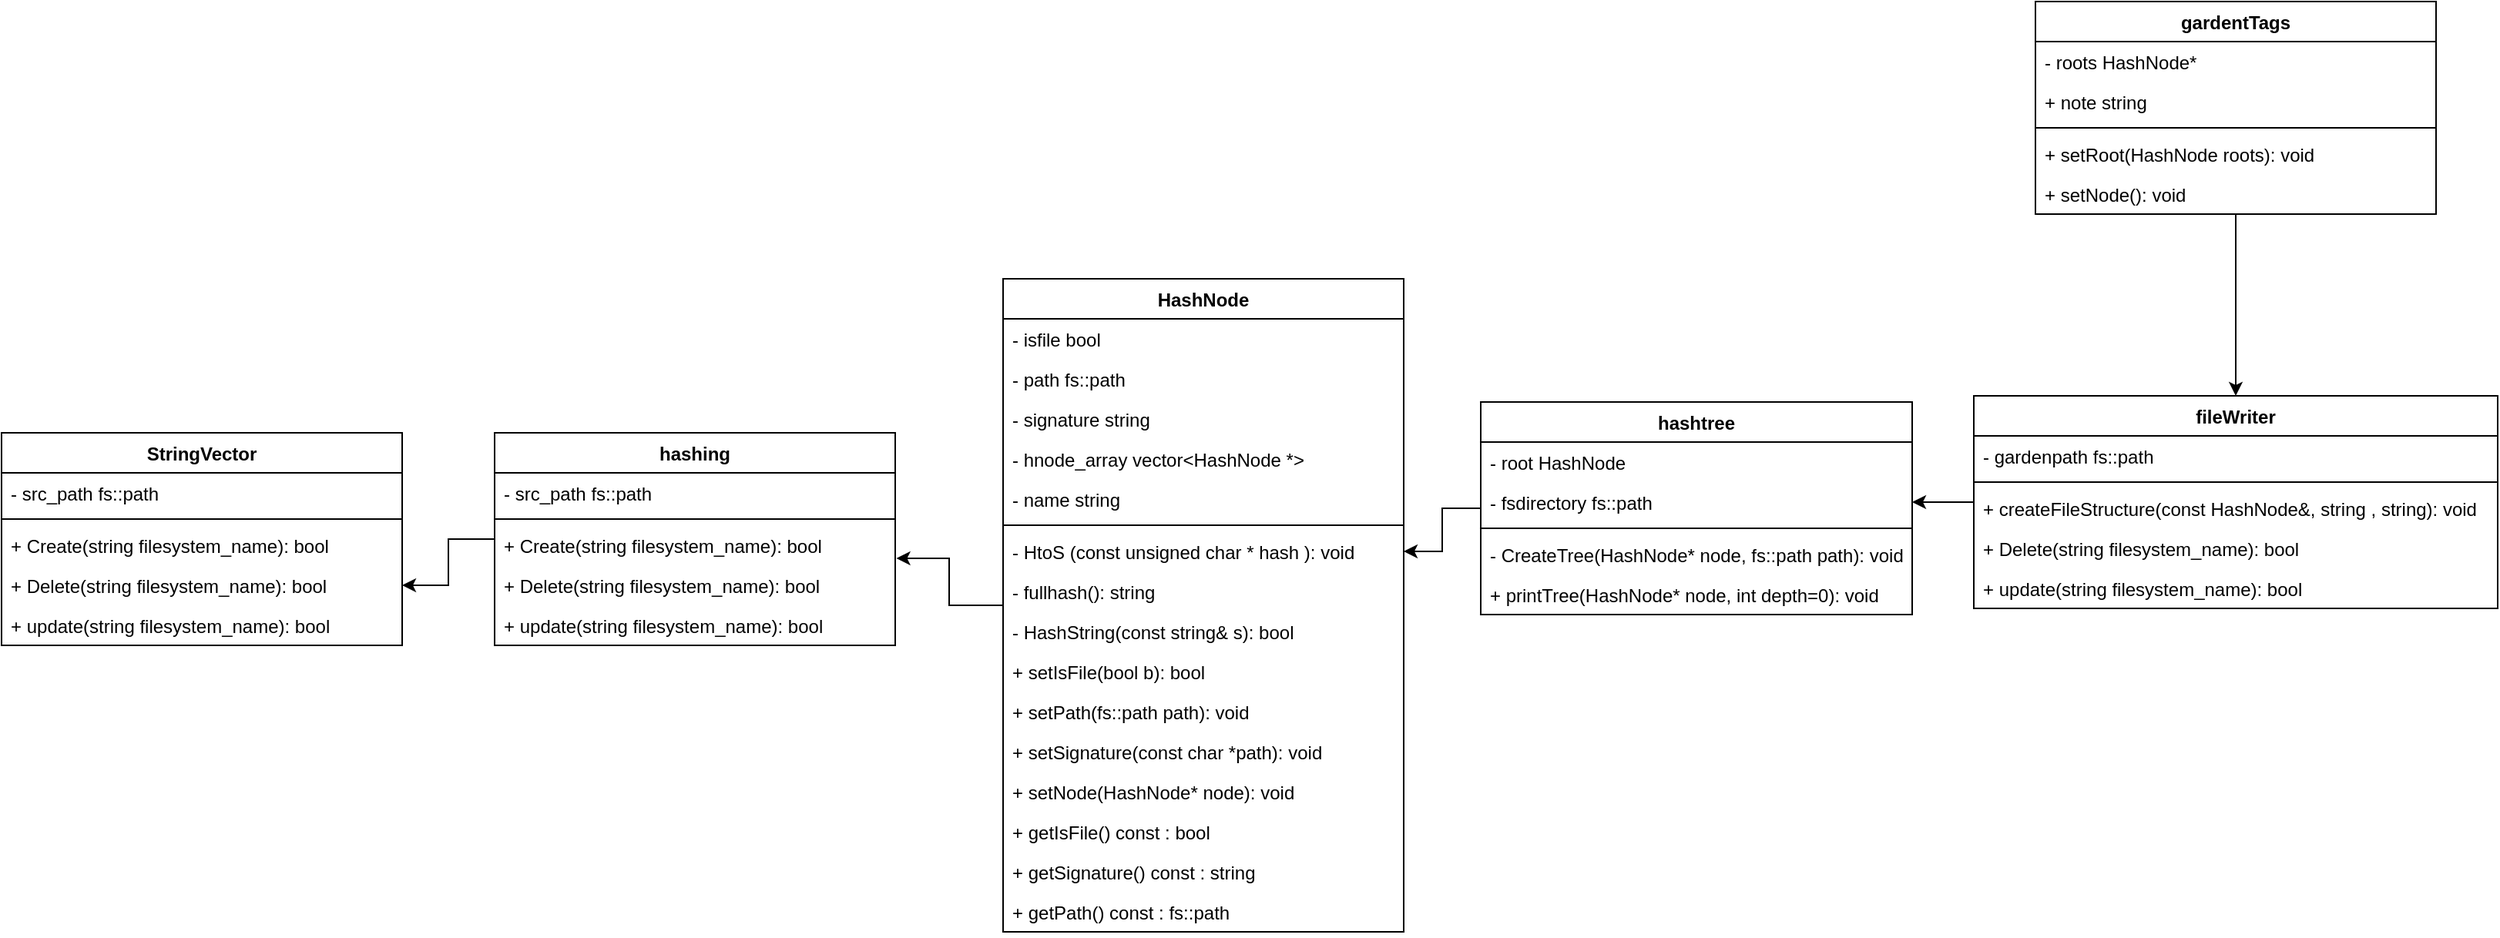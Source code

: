 <mxfile version="26.1.1">
  <diagram name="Page-1" id="80t52LJbAGnGbvyIK6xW">
    <mxGraphModel dx="782" dy="337" grid="1" gridSize="10" guides="1" tooltips="1" connect="1" arrows="1" fold="1" page="1" pageScale="1" pageWidth="3300" pageHeight="4681" math="0" shadow="0">
      <root>
        <mxCell id="0" />
        <mxCell id="1" parent="0" />
        <mxCell id="n_ILbymL3zQHqLycvMSJ-27" value="" style="edgeStyle=orthogonalEdgeStyle;rounded=0;orthogonalLoop=1;jettySize=auto;html=1;entryX=1.003;entryY=0.826;entryDx=0;entryDy=0;entryPerimeter=0;" edge="1" parent="1" source="T-ztOBFdZPyea2kKap5X-1" target="T-ztOBFdZPyea2kKap5X-22">
          <mxGeometry relative="1" as="geometry">
            <mxPoint x="1160" y="812" as="targetPoint" />
            <Array as="points" />
          </mxGeometry>
        </mxCell>
        <mxCell id="T-ztOBFdZPyea2kKap5X-1" value="&lt;div&gt;HashNode&lt;/div&gt;" style="swimlane;fontStyle=1;align=center;verticalAlign=top;childLayout=stackLayout;horizontal=1;startSize=26;horizontalStack=0;resizeParent=1;resizeParentMax=0;resizeLast=0;collapsible=1;marginBottom=0;whiteSpace=wrap;html=1;" parent="1" vertex="1">
          <mxGeometry x="1260" y="630" width="260" height="424" as="geometry" />
        </mxCell>
        <mxCell id="n_ILbymL3zQHqLycvMSJ-4" value="- isfile bool" style="text;strokeColor=none;fillColor=none;align=left;verticalAlign=top;spacingLeft=4;spacingRight=4;overflow=hidden;rotatable=0;points=[[0,0.5],[1,0.5]];portConstraint=eastwest;whiteSpace=wrap;html=1;" vertex="1" parent="T-ztOBFdZPyea2kKap5X-1">
          <mxGeometry y="26" width="260" height="26" as="geometry" />
        </mxCell>
        <mxCell id="T-ztOBFdZPyea2kKap5X-2" value="- path fs::path" style="text;strokeColor=none;fillColor=none;align=left;verticalAlign=top;spacingLeft=4;spacingRight=4;overflow=hidden;rotatable=0;points=[[0,0.5],[1,0.5]];portConstraint=eastwest;whiteSpace=wrap;html=1;" parent="T-ztOBFdZPyea2kKap5X-1" vertex="1">
          <mxGeometry y="52" width="260" height="26" as="geometry" />
        </mxCell>
        <mxCell id="T-ztOBFdZPyea2kKap5X-31" value="- signature string" style="text;strokeColor=none;fillColor=none;align=left;verticalAlign=top;spacingLeft=4;spacingRight=4;overflow=hidden;rotatable=0;points=[[0,0.5],[1,0.5]];portConstraint=eastwest;whiteSpace=wrap;html=1;" parent="T-ztOBFdZPyea2kKap5X-1" vertex="1">
          <mxGeometry y="78" width="260" height="26" as="geometry" />
        </mxCell>
        <mxCell id="T-ztOBFdZPyea2kKap5X-32" value="- hnode_array vector&amp;lt;HashNode *&amp;gt;" style="text;strokeColor=none;fillColor=none;align=left;verticalAlign=top;spacingLeft=4;spacingRight=4;overflow=hidden;rotatable=0;points=[[0,0.5],[1,0.5]];portConstraint=eastwest;whiteSpace=wrap;html=1;" parent="T-ztOBFdZPyea2kKap5X-1" vertex="1">
          <mxGeometry y="104" width="260" height="26" as="geometry" />
        </mxCell>
        <mxCell id="T-ztOBFdZPyea2kKap5X-33" value="- name string" style="text;strokeColor=none;fillColor=none;align=left;verticalAlign=top;spacingLeft=4;spacingRight=4;overflow=hidden;rotatable=0;points=[[0,0.5],[1,0.5]];portConstraint=eastwest;whiteSpace=wrap;html=1;" parent="T-ztOBFdZPyea2kKap5X-1" vertex="1">
          <mxGeometry y="130" width="260" height="26" as="geometry" />
        </mxCell>
        <mxCell id="T-ztOBFdZPyea2kKap5X-3" value="" style="line;strokeWidth=1;fillColor=none;align=left;verticalAlign=middle;spacingTop=-1;spacingLeft=3;spacingRight=3;rotatable=0;labelPosition=right;points=[];portConstraint=eastwest;strokeColor=inherit;" parent="T-ztOBFdZPyea2kKap5X-1" vertex="1">
          <mxGeometry y="156" width="260" height="8" as="geometry" />
        </mxCell>
        <mxCell id="T-ztOBFdZPyea2kKap5X-4" value="- HtoS (const unsigned char * hash ): void" style="text;strokeColor=none;fillColor=none;align=left;verticalAlign=top;spacingLeft=4;spacingRight=4;overflow=hidden;rotatable=0;points=[[0,0.5],[1,0.5]];portConstraint=eastwest;whiteSpace=wrap;html=1;" parent="T-ztOBFdZPyea2kKap5X-1" vertex="1">
          <mxGeometry y="164" width="260" height="26" as="geometry" />
        </mxCell>
        <mxCell id="T-ztOBFdZPyea2kKap5X-5" value="- fullhash(): string" style="text;strokeColor=none;fillColor=none;align=left;verticalAlign=top;spacingLeft=4;spacingRight=4;overflow=hidden;rotatable=0;points=[[0,0.5],[1,0.5]];portConstraint=eastwest;whiteSpace=wrap;html=1;" parent="T-ztOBFdZPyea2kKap5X-1" vertex="1">
          <mxGeometry y="190" width="260" height="26" as="geometry" />
        </mxCell>
        <mxCell id="T-ztOBFdZPyea2kKap5X-6" value="- HashString(const string&amp;amp; s): bool" style="text;strokeColor=none;fillColor=none;align=left;verticalAlign=top;spacingLeft=4;spacingRight=4;overflow=hidden;rotatable=0;points=[[0,0.5],[1,0.5]];portConstraint=eastwest;whiteSpace=wrap;html=1;" parent="T-ztOBFdZPyea2kKap5X-1" vertex="1">
          <mxGeometry y="216" width="260" height="26" as="geometry" />
        </mxCell>
        <mxCell id="n_ILbymL3zQHqLycvMSJ-5" value="+ setIsFile(bool b): bool" style="text;strokeColor=none;fillColor=none;align=left;verticalAlign=top;spacingLeft=4;spacingRight=4;overflow=hidden;rotatable=0;points=[[0,0.5],[1,0.5]];portConstraint=eastwest;whiteSpace=wrap;html=1;" vertex="1" parent="T-ztOBFdZPyea2kKap5X-1">
          <mxGeometry y="242" width="260" height="26" as="geometry" />
        </mxCell>
        <mxCell id="n_ILbymL3zQHqLycvMSJ-2" value="+ setPath(fs::path path): void" style="text;strokeColor=none;fillColor=none;align=left;verticalAlign=top;spacingLeft=4;spacingRight=4;overflow=hidden;rotatable=0;points=[[0,0.5],[1,0.5]];portConstraint=eastwest;whiteSpace=wrap;html=1;" vertex="1" parent="T-ztOBFdZPyea2kKap5X-1">
          <mxGeometry y="268" width="260" height="26" as="geometry" />
        </mxCell>
        <mxCell id="n_ILbymL3zQHqLycvMSJ-1" value="+ setSignature(const char *path): void" style="text;strokeColor=none;fillColor=none;align=left;verticalAlign=top;spacingLeft=4;spacingRight=4;overflow=hidden;rotatable=0;points=[[0,0.5],[1,0.5]];portConstraint=eastwest;whiteSpace=wrap;html=1;" vertex="1" parent="T-ztOBFdZPyea2kKap5X-1">
          <mxGeometry y="294" width="260" height="26" as="geometry" />
        </mxCell>
        <mxCell id="n_ILbymL3zQHqLycvMSJ-3" value="+ setNode(HashNode* node): void" style="text;strokeColor=none;fillColor=none;align=left;verticalAlign=top;spacingLeft=4;spacingRight=4;overflow=hidden;rotatable=0;points=[[0,0.5],[1,0.5]];portConstraint=eastwest;whiteSpace=wrap;html=1;" vertex="1" parent="T-ztOBFdZPyea2kKap5X-1">
          <mxGeometry y="320" width="260" height="26" as="geometry" />
        </mxCell>
        <mxCell id="n_ILbymL3zQHqLycvMSJ-7" value="+ getIsFile() const : bool" style="text;strokeColor=none;fillColor=none;align=left;verticalAlign=top;spacingLeft=4;spacingRight=4;overflow=hidden;rotatable=0;points=[[0,0.5],[1,0.5]];portConstraint=eastwest;whiteSpace=wrap;html=1;" vertex="1" parent="T-ztOBFdZPyea2kKap5X-1">
          <mxGeometry y="346" width="260" height="26" as="geometry" />
        </mxCell>
        <mxCell id="n_ILbymL3zQHqLycvMSJ-8" value="+ getSignature() const : string" style="text;strokeColor=none;fillColor=none;align=left;verticalAlign=top;spacingLeft=4;spacingRight=4;overflow=hidden;rotatable=0;points=[[0,0.5],[1,0.5]];portConstraint=eastwest;whiteSpace=wrap;html=1;" vertex="1" parent="T-ztOBFdZPyea2kKap5X-1">
          <mxGeometry y="372" width="260" height="26" as="geometry" />
        </mxCell>
        <mxCell id="n_ILbymL3zQHqLycvMSJ-9" value="+ getPath() const : fs::path" style="text;strokeColor=none;fillColor=none;align=left;verticalAlign=top;spacingLeft=4;spacingRight=4;overflow=hidden;rotatable=0;points=[[0,0.5],[1,0.5]];portConstraint=eastwest;whiteSpace=wrap;html=1;" vertex="1" parent="T-ztOBFdZPyea2kKap5X-1">
          <mxGeometry y="398" width="260" height="26" as="geometry" />
        </mxCell>
        <mxCell id="n_ILbymL3zQHqLycvMSJ-29" style="edgeStyle=orthogonalEdgeStyle;rounded=0;orthogonalLoop=1;jettySize=auto;html=1;entryX=1;entryY=0.5;entryDx=0;entryDy=0;" edge="1" parent="1" source="T-ztOBFdZPyea2kKap5X-7" target="n_ILbymL3zQHqLycvMSJ-10">
          <mxGeometry relative="1" as="geometry" />
        </mxCell>
        <mxCell id="T-ztOBFdZPyea2kKap5X-7" value="&lt;div&gt;fileWriter&lt;/div&gt;" style="swimlane;fontStyle=1;align=center;verticalAlign=top;childLayout=stackLayout;horizontal=1;startSize=26;horizontalStack=0;resizeParent=1;resizeParentMax=0;resizeLast=0;collapsible=1;marginBottom=0;whiteSpace=wrap;html=1;" parent="1" vertex="1">
          <mxGeometry x="1890" y="706" width="340" height="138" as="geometry" />
        </mxCell>
        <mxCell id="T-ztOBFdZPyea2kKap5X-8" value="- gardenpath fs::path" style="text;strokeColor=none;fillColor=none;align=left;verticalAlign=top;spacingLeft=4;spacingRight=4;overflow=hidden;rotatable=0;points=[[0,0.5],[1,0.5]];portConstraint=eastwest;whiteSpace=wrap;html=1;" parent="T-ztOBFdZPyea2kKap5X-7" vertex="1">
          <mxGeometry y="26" width="340" height="26" as="geometry" />
        </mxCell>
        <mxCell id="T-ztOBFdZPyea2kKap5X-9" value="" style="line;strokeWidth=1;fillColor=none;align=left;verticalAlign=middle;spacingTop=-1;spacingLeft=3;spacingRight=3;rotatable=0;labelPosition=right;points=[];portConstraint=eastwest;strokeColor=inherit;" parent="T-ztOBFdZPyea2kKap5X-7" vertex="1">
          <mxGeometry y="52" width="340" height="8" as="geometry" />
        </mxCell>
        <mxCell id="T-ztOBFdZPyea2kKap5X-10" value="+ createFileStructure(const HashNode&amp;amp;, string , string): void" style="text;strokeColor=none;fillColor=none;align=left;verticalAlign=top;spacingLeft=4;spacingRight=4;overflow=hidden;rotatable=0;points=[[0,0.5],[1,0.5]];portConstraint=eastwest;whiteSpace=wrap;html=1;" parent="T-ztOBFdZPyea2kKap5X-7" vertex="1">
          <mxGeometry y="60" width="340" height="26" as="geometry" />
        </mxCell>
        <mxCell id="T-ztOBFdZPyea2kKap5X-11" value="+ Delete(string filesystem_name): bool" style="text;strokeColor=none;fillColor=none;align=left;verticalAlign=top;spacingLeft=4;spacingRight=4;overflow=hidden;rotatable=0;points=[[0,0.5],[1,0.5]];portConstraint=eastwest;whiteSpace=wrap;html=1;" parent="T-ztOBFdZPyea2kKap5X-7" vertex="1">
          <mxGeometry y="86" width="340" height="26" as="geometry" />
        </mxCell>
        <mxCell id="T-ztOBFdZPyea2kKap5X-12" value="+ update(string filesystem_name): bool" style="text;strokeColor=none;fillColor=none;align=left;verticalAlign=top;spacingLeft=4;spacingRight=4;overflow=hidden;rotatable=0;points=[[0,0.5],[1,0.5]];portConstraint=eastwest;whiteSpace=wrap;html=1;" parent="T-ztOBFdZPyea2kKap5X-7" vertex="1">
          <mxGeometry y="112" width="340" height="26" as="geometry" />
        </mxCell>
        <mxCell id="n_ILbymL3zQHqLycvMSJ-30" value="" style="edgeStyle=orthogonalEdgeStyle;rounded=0;orthogonalLoop=1;jettySize=auto;html=1;entryX=1;entryY=0.5;entryDx=0;entryDy=0;" edge="1" parent="1" source="T-ztOBFdZPyea2kKap5X-13" target="T-ztOBFdZPyea2kKap5X-4">
          <mxGeometry relative="1" as="geometry" />
        </mxCell>
        <mxCell id="T-ztOBFdZPyea2kKap5X-13" value="&lt;div&gt;hashtree&lt;/div&gt;" style="swimlane;fontStyle=1;align=center;verticalAlign=top;childLayout=stackLayout;horizontal=1;startSize=26;horizontalStack=0;resizeParent=1;resizeParentMax=0;resizeLast=0;collapsible=1;marginBottom=0;whiteSpace=wrap;html=1;" parent="1" vertex="1">
          <mxGeometry x="1570" y="710" width="280" height="138" as="geometry" />
        </mxCell>
        <mxCell id="T-ztOBFdZPyea2kKap5X-14" value="- root HashNode" style="text;strokeColor=none;fillColor=none;align=left;verticalAlign=top;spacingLeft=4;spacingRight=4;overflow=hidden;rotatable=0;points=[[0,0.5],[1,0.5]];portConstraint=eastwest;whiteSpace=wrap;html=1;" parent="T-ztOBFdZPyea2kKap5X-13" vertex="1">
          <mxGeometry y="26" width="280" height="26" as="geometry" />
        </mxCell>
        <mxCell id="n_ILbymL3zQHqLycvMSJ-10" value="- fsdirectory fs::path" style="text;strokeColor=none;fillColor=none;align=left;verticalAlign=top;spacingLeft=4;spacingRight=4;overflow=hidden;rotatable=0;points=[[0,0.5],[1,0.5]];portConstraint=eastwest;whiteSpace=wrap;html=1;" vertex="1" parent="T-ztOBFdZPyea2kKap5X-13">
          <mxGeometry y="52" width="280" height="26" as="geometry" />
        </mxCell>
        <mxCell id="T-ztOBFdZPyea2kKap5X-15" value="" style="line;strokeWidth=1;fillColor=none;align=left;verticalAlign=middle;spacingTop=-1;spacingLeft=3;spacingRight=3;rotatable=0;labelPosition=right;points=[];portConstraint=eastwest;strokeColor=inherit;" parent="T-ztOBFdZPyea2kKap5X-13" vertex="1">
          <mxGeometry y="78" width="280" height="8" as="geometry" />
        </mxCell>
        <mxCell id="T-ztOBFdZPyea2kKap5X-16" value="- CreateTree(HashNode* node, fs::path path): void" style="text;strokeColor=none;fillColor=none;align=left;verticalAlign=top;spacingLeft=4;spacingRight=4;overflow=hidden;rotatable=0;points=[[0,0.5],[1,0.5]];portConstraint=eastwest;whiteSpace=wrap;html=1;" parent="T-ztOBFdZPyea2kKap5X-13" vertex="1">
          <mxGeometry y="86" width="280" height="26" as="geometry" />
        </mxCell>
        <mxCell id="T-ztOBFdZPyea2kKap5X-17" value="+ printTree(HashNode* node, int depth=0): void" style="text;strokeColor=none;fillColor=none;align=left;verticalAlign=top;spacingLeft=4;spacingRight=4;overflow=hidden;rotatable=0;points=[[0,0.5],[1,0.5]];portConstraint=eastwest;whiteSpace=wrap;html=1;" parent="T-ztOBFdZPyea2kKap5X-13" vertex="1">
          <mxGeometry y="112" width="280" height="26" as="geometry" />
        </mxCell>
        <mxCell id="n_ILbymL3zQHqLycvMSJ-28" value="" style="edgeStyle=orthogonalEdgeStyle;rounded=0;orthogonalLoop=1;jettySize=auto;html=1;" edge="1" parent="1" source="T-ztOBFdZPyea2kKap5X-19" target="T-ztOBFdZPyea2kKap5X-29">
          <mxGeometry relative="1" as="geometry">
            <Array as="points">
              <mxPoint x="900" y="799" />
              <mxPoint x="900" y="829" />
            </Array>
          </mxGeometry>
        </mxCell>
        <mxCell id="T-ztOBFdZPyea2kKap5X-19" value="&lt;div&gt;hashing&lt;/div&gt;" style="swimlane;fontStyle=1;align=center;verticalAlign=top;childLayout=stackLayout;horizontal=1;startSize=26;horizontalStack=0;resizeParent=1;resizeParentMax=0;resizeLast=0;collapsible=1;marginBottom=0;whiteSpace=wrap;html=1;" parent="1" vertex="1">
          <mxGeometry x="930" y="730" width="260" height="138" as="geometry" />
        </mxCell>
        <mxCell id="T-ztOBFdZPyea2kKap5X-20" value="- src_path fs::path" style="text;strokeColor=none;fillColor=none;align=left;verticalAlign=top;spacingLeft=4;spacingRight=4;overflow=hidden;rotatable=0;points=[[0,0.5],[1,0.5]];portConstraint=eastwest;whiteSpace=wrap;html=1;" parent="T-ztOBFdZPyea2kKap5X-19" vertex="1">
          <mxGeometry y="26" width="260" height="26" as="geometry" />
        </mxCell>
        <mxCell id="T-ztOBFdZPyea2kKap5X-21" value="" style="line;strokeWidth=1;fillColor=none;align=left;verticalAlign=middle;spacingTop=-1;spacingLeft=3;spacingRight=3;rotatable=0;labelPosition=right;points=[];portConstraint=eastwest;strokeColor=inherit;" parent="T-ztOBFdZPyea2kKap5X-19" vertex="1">
          <mxGeometry y="52" width="260" height="8" as="geometry" />
        </mxCell>
        <mxCell id="T-ztOBFdZPyea2kKap5X-22" value="+ Create(string filesystem_name): bool" style="text;strokeColor=none;fillColor=none;align=left;verticalAlign=top;spacingLeft=4;spacingRight=4;overflow=hidden;rotatable=0;points=[[0,0.5],[1,0.5]];portConstraint=eastwest;whiteSpace=wrap;html=1;" parent="T-ztOBFdZPyea2kKap5X-19" vertex="1">
          <mxGeometry y="60" width="260" height="26" as="geometry" />
        </mxCell>
        <mxCell id="T-ztOBFdZPyea2kKap5X-23" value="+ Delete(string filesystem_name): bool" style="text;strokeColor=none;fillColor=none;align=left;verticalAlign=top;spacingLeft=4;spacingRight=4;overflow=hidden;rotatable=0;points=[[0,0.5],[1,0.5]];portConstraint=eastwest;whiteSpace=wrap;html=1;" parent="T-ztOBFdZPyea2kKap5X-19" vertex="1">
          <mxGeometry y="86" width="260" height="26" as="geometry" />
        </mxCell>
        <mxCell id="T-ztOBFdZPyea2kKap5X-24" value="+ update(string filesystem_name): bool" style="text;strokeColor=none;fillColor=none;align=left;verticalAlign=top;spacingLeft=4;spacingRight=4;overflow=hidden;rotatable=0;points=[[0,0.5],[1,0.5]];portConstraint=eastwest;whiteSpace=wrap;html=1;" parent="T-ztOBFdZPyea2kKap5X-19" vertex="1">
          <mxGeometry y="112" width="260" height="26" as="geometry" />
        </mxCell>
        <mxCell id="T-ztOBFdZPyea2kKap5X-25" value="StringVector" style="swimlane;fontStyle=1;align=center;verticalAlign=top;childLayout=stackLayout;horizontal=1;startSize=26;horizontalStack=0;resizeParent=1;resizeParentMax=0;resizeLast=0;collapsible=1;marginBottom=0;whiteSpace=wrap;html=1;" parent="1" vertex="1">
          <mxGeometry x="610" y="730" width="260" height="138" as="geometry" />
        </mxCell>
        <mxCell id="T-ztOBFdZPyea2kKap5X-26" value="- src_path fs::path" style="text;strokeColor=none;fillColor=none;align=left;verticalAlign=top;spacingLeft=4;spacingRight=4;overflow=hidden;rotatable=0;points=[[0,0.5],[1,0.5]];portConstraint=eastwest;whiteSpace=wrap;html=1;" parent="T-ztOBFdZPyea2kKap5X-25" vertex="1">
          <mxGeometry y="26" width="260" height="26" as="geometry" />
        </mxCell>
        <mxCell id="T-ztOBFdZPyea2kKap5X-27" value="" style="line;strokeWidth=1;fillColor=none;align=left;verticalAlign=middle;spacingTop=-1;spacingLeft=3;spacingRight=3;rotatable=0;labelPosition=right;points=[];portConstraint=eastwest;strokeColor=inherit;" parent="T-ztOBFdZPyea2kKap5X-25" vertex="1">
          <mxGeometry y="52" width="260" height="8" as="geometry" />
        </mxCell>
        <mxCell id="T-ztOBFdZPyea2kKap5X-28" value="+ Create(string filesystem_name): bool" style="text;strokeColor=none;fillColor=none;align=left;verticalAlign=top;spacingLeft=4;spacingRight=4;overflow=hidden;rotatable=0;points=[[0,0.5],[1,0.5]];portConstraint=eastwest;whiteSpace=wrap;html=1;" parent="T-ztOBFdZPyea2kKap5X-25" vertex="1">
          <mxGeometry y="60" width="260" height="26" as="geometry" />
        </mxCell>
        <mxCell id="T-ztOBFdZPyea2kKap5X-29" value="+ Delete(string filesystem_name): bool" style="text;strokeColor=none;fillColor=none;align=left;verticalAlign=top;spacingLeft=4;spacingRight=4;overflow=hidden;rotatable=0;points=[[0,0.5],[1,0.5]];portConstraint=eastwest;whiteSpace=wrap;html=1;" parent="T-ztOBFdZPyea2kKap5X-25" vertex="1">
          <mxGeometry y="86" width="260" height="26" as="geometry" />
        </mxCell>
        <mxCell id="T-ztOBFdZPyea2kKap5X-30" value="+ update(string filesystem_name): bool" style="text;strokeColor=none;fillColor=none;align=left;verticalAlign=top;spacingLeft=4;spacingRight=4;overflow=hidden;rotatable=0;points=[[0,0.5],[1,0.5]];portConstraint=eastwest;whiteSpace=wrap;html=1;" parent="T-ztOBFdZPyea2kKap5X-25" vertex="1">
          <mxGeometry y="112" width="260" height="26" as="geometry" />
        </mxCell>
        <mxCell id="n_ILbymL3zQHqLycvMSJ-37" style="edgeStyle=orthogonalEdgeStyle;rounded=0;orthogonalLoop=1;jettySize=auto;html=1;entryX=0.5;entryY=0;entryDx=0;entryDy=0;" edge="1" parent="1" source="n_ILbymL3zQHqLycvMSJ-31" target="T-ztOBFdZPyea2kKap5X-7">
          <mxGeometry relative="1" as="geometry" />
        </mxCell>
        <mxCell id="n_ILbymL3zQHqLycvMSJ-31" value="&lt;div&gt;gardentTags&lt;/div&gt;" style="swimlane;fontStyle=1;align=center;verticalAlign=top;childLayout=stackLayout;horizontal=1;startSize=26;horizontalStack=0;resizeParent=1;resizeParentMax=0;resizeLast=0;collapsible=1;marginBottom=0;whiteSpace=wrap;html=1;" vertex="1" parent="1">
          <mxGeometry x="1930" y="450" width="260" height="138" as="geometry" />
        </mxCell>
        <mxCell id="n_ILbymL3zQHqLycvMSJ-32" value="- roots HashNode*" style="text;strokeColor=none;fillColor=none;align=left;verticalAlign=top;spacingLeft=4;spacingRight=4;overflow=hidden;rotatable=0;points=[[0,0.5],[1,0.5]];portConstraint=eastwest;whiteSpace=wrap;html=1;" vertex="1" parent="n_ILbymL3zQHqLycvMSJ-31">
          <mxGeometry y="26" width="260" height="26" as="geometry" />
        </mxCell>
        <mxCell id="n_ILbymL3zQHqLycvMSJ-38" value="+ note string" style="text;strokeColor=none;fillColor=none;align=left;verticalAlign=top;spacingLeft=4;spacingRight=4;overflow=hidden;rotatable=0;points=[[0,0.5],[1,0.5]];portConstraint=eastwest;whiteSpace=wrap;html=1;" vertex="1" parent="n_ILbymL3zQHqLycvMSJ-31">
          <mxGeometry y="52" width="260" height="26" as="geometry" />
        </mxCell>
        <mxCell id="n_ILbymL3zQHqLycvMSJ-33" value="" style="line;strokeWidth=1;fillColor=none;align=left;verticalAlign=middle;spacingTop=-1;spacingLeft=3;spacingRight=3;rotatable=0;labelPosition=right;points=[];portConstraint=eastwest;strokeColor=inherit;" vertex="1" parent="n_ILbymL3zQHqLycvMSJ-31">
          <mxGeometry y="78" width="260" height="8" as="geometry" />
        </mxCell>
        <mxCell id="n_ILbymL3zQHqLycvMSJ-34" value="+ setRoot(HashNode roots): void" style="text;strokeColor=none;fillColor=none;align=left;verticalAlign=top;spacingLeft=4;spacingRight=4;overflow=hidden;rotatable=0;points=[[0,0.5],[1,0.5]];portConstraint=eastwest;whiteSpace=wrap;html=1;" vertex="1" parent="n_ILbymL3zQHqLycvMSJ-31">
          <mxGeometry y="86" width="260" height="26" as="geometry" />
        </mxCell>
        <mxCell id="n_ILbymL3zQHqLycvMSJ-35" value="+ setNode(): void" style="text;strokeColor=none;fillColor=none;align=left;verticalAlign=top;spacingLeft=4;spacingRight=4;overflow=hidden;rotatable=0;points=[[0,0.5],[1,0.5]];portConstraint=eastwest;whiteSpace=wrap;html=1;" vertex="1" parent="n_ILbymL3zQHqLycvMSJ-31">
          <mxGeometry y="112" width="260" height="26" as="geometry" />
        </mxCell>
      </root>
    </mxGraphModel>
  </diagram>
</mxfile>
